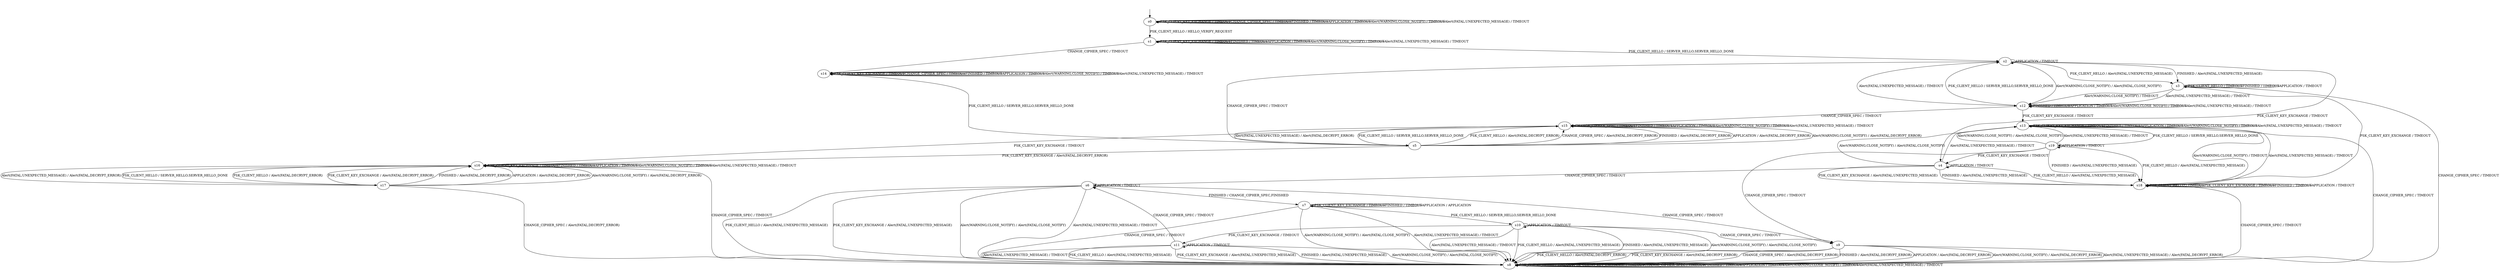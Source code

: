digraph h5 {
s0 [label="s0"];
s1 [label="s1"];
s2 [label="s2"];
s14 [label="s14"];
s3 [label="s3"];
s4 [label="s4"];
s5 [label="s5"];
s12 [label="s12"];
s6 [label="s6"];
s8 [label="s8"];
s13 [label="s13"];
s15 [label="s15"];
s16 [label="s16"];
s18 [label="s18"];
s7 [label="s7"];
s9 [label="s9"];
s17 [label="s17"];
s19 [label="s19"];
s10 [label="s10"];
s11 [label="s11"];
s0 -> s1 [label="PSK_CLIENT_HELLO / HELLO_VERIFY_REQUEST"];
s0 -> s0 [label="PSK_CLIENT_KEY_EXCHANGE / TIMEOUT"];
s0 -> s0 [label="CHANGE_CIPHER_SPEC / TIMEOUT"];
s0 -> s0 [label="FINISHED / TIMEOUT"];
s0 -> s0 [label="APPLICATION / TIMEOUT"];
s0 -> s0 [label="Alert(WARNING,CLOSE_NOTIFY) / TIMEOUT"];
s0 -> s0 [label="Alert(FATAL,UNEXPECTED_MESSAGE) / TIMEOUT"];
s1 -> s2 [label="PSK_CLIENT_HELLO / SERVER_HELLO,SERVER_HELLO_DONE"];
s1 -> s1 [label="PSK_CLIENT_KEY_EXCHANGE / TIMEOUT"];
s1 -> s14 [label="CHANGE_CIPHER_SPEC / TIMEOUT"];
s1 -> s1 [label="FINISHED / TIMEOUT"];
s1 -> s1 [label="APPLICATION / TIMEOUT"];
s1 -> s1 [label="Alert(WARNING,CLOSE_NOTIFY) / TIMEOUT"];
s1 -> s1 [label="Alert(FATAL,UNEXPECTED_MESSAGE) / TIMEOUT"];
s2 -> s3 [label="PSK_CLIENT_HELLO / Alert(FATAL,UNEXPECTED_MESSAGE)"];
s2 -> s4 [label="PSK_CLIENT_KEY_EXCHANGE / TIMEOUT"];
s2 -> s5 [label="CHANGE_CIPHER_SPEC / TIMEOUT"];
s2 -> s3 [label="FINISHED / Alert(FATAL,UNEXPECTED_MESSAGE)"];
s2 -> s2 [label="APPLICATION / TIMEOUT"];
s2 -> s12 [label="Alert(WARNING,CLOSE_NOTIFY) / Alert(FATAL,CLOSE_NOTIFY)"];
s2 -> s12 [label="Alert(FATAL,UNEXPECTED_MESSAGE) / TIMEOUT"];
s14 -> s5 [label="PSK_CLIENT_HELLO / SERVER_HELLO,SERVER_HELLO_DONE"];
s14 -> s14 [label="PSK_CLIENT_KEY_EXCHANGE / TIMEOUT"];
s14 -> s14 [label="CHANGE_CIPHER_SPEC / TIMEOUT"];
s14 -> s14 [label="FINISHED / TIMEOUT"];
s14 -> s14 [label="APPLICATION / TIMEOUT"];
s14 -> s14 [label="Alert(WARNING,CLOSE_NOTIFY) / TIMEOUT"];
s14 -> s14 [label="Alert(FATAL,UNEXPECTED_MESSAGE) / TIMEOUT"];
s3 -> s3 [label="PSK_CLIENT_HELLO / TIMEOUT"];
s3 -> s18 [label="PSK_CLIENT_KEY_EXCHANGE / TIMEOUT"];
s3 -> s8 [label="CHANGE_CIPHER_SPEC / TIMEOUT"];
s3 -> s3 [label="FINISHED / TIMEOUT"];
s3 -> s3 [label="APPLICATION / TIMEOUT"];
s3 -> s12 [label="Alert(WARNING,CLOSE_NOTIFY) / TIMEOUT"];
s3 -> s12 [label="Alert(FATAL,UNEXPECTED_MESSAGE) / TIMEOUT"];
s4 -> s18 [label="PSK_CLIENT_HELLO / Alert(FATAL,UNEXPECTED_MESSAGE)"];
s4 -> s18 [label="PSK_CLIENT_KEY_EXCHANGE / Alert(FATAL,UNEXPECTED_MESSAGE)"];
s4 -> s6 [label="CHANGE_CIPHER_SPEC / TIMEOUT"];
s4 -> s18 [label="FINISHED / Alert(FATAL,UNEXPECTED_MESSAGE)"];
s4 -> s4 [label="APPLICATION / TIMEOUT"];
s4 -> s13 [label="Alert(WARNING,CLOSE_NOTIFY) / Alert(FATAL,CLOSE_NOTIFY)"];
s4 -> s13 [label="Alert(FATAL,UNEXPECTED_MESSAGE) / TIMEOUT"];
s5 -> s15 [label="PSK_CLIENT_HELLO / Alert(FATAL,DECRYPT_ERROR)"];
s5 -> s16 [label="PSK_CLIENT_KEY_EXCHANGE / Alert(FATAL,DECRYPT_ERROR)"];
s5 -> s15 [label="CHANGE_CIPHER_SPEC / Alert(FATAL,DECRYPT_ERROR)"];
s5 -> s15 [label="FINISHED / Alert(FATAL,DECRYPT_ERROR)"];
s5 -> s15 [label="APPLICATION / Alert(FATAL,DECRYPT_ERROR)"];
s5 -> s15 [label="Alert(WARNING,CLOSE_NOTIFY) / Alert(FATAL,DECRYPT_ERROR)"];
s5 -> s15 [label="Alert(FATAL,UNEXPECTED_MESSAGE) / Alert(FATAL,DECRYPT_ERROR)"];
s12 -> s2 [label="PSK_CLIENT_HELLO / SERVER_HELLO,SERVER_HELLO_DONE"];
s12 -> s13 [label="PSK_CLIENT_KEY_EXCHANGE / TIMEOUT"];
s12 -> s15 [label="CHANGE_CIPHER_SPEC / TIMEOUT"];
s12 -> s12 [label="FINISHED / TIMEOUT"];
s12 -> s12 [label="APPLICATION / TIMEOUT"];
s12 -> s12 [label="Alert(WARNING,CLOSE_NOTIFY) / TIMEOUT"];
s12 -> s12 [label="Alert(FATAL,UNEXPECTED_MESSAGE) / TIMEOUT"];
s6 -> s8 [label="PSK_CLIENT_HELLO / Alert(FATAL,UNEXPECTED_MESSAGE)"];
s6 -> s8 [label="PSK_CLIENT_KEY_EXCHANGE / Alert(FATAL,UNEXPECTED_MESSAGE)"];
s6 -> s9 [label="CHANGE_CIPHER_SPEC / TIMEOUT"];
s6 -> s7 [label="FINISHED / CHANGE_CIPHER_SPEC,FINISHED"];
s6 -> s6 [label="APPLICATION / TIMEOUT"];
s6 -> s8 [label="Alert(WARNING,CLOSE_NOTIFY) / Alert(FATAL,CLOSE_NOTIFY)"];
s6 -> s8 [label="Alert(FATAL,UNEXPECTED_MESSAGE) / TIMEOUT"];
s8 -> s8 [label="PSK_CLIENT_HELLO / TIMEOUT"];
s8 -> s8 [label="PSK_CLIENT_KEY_EXCHANGE / TIMEOUT"];
s8 -> s8 [label="CHANGE_CIPHER_SPEC / TIMEOUT"];
s8 -> s8 [label="FINISHED / TIMEOUT"];
s8 -> s8 [label="APPLICATION / TIMEOUT"];
s8 -> s8 [label="Alert(WARNING,CLOSE_NOTIFY) / TIMEOUT"];
s8 -> s8 [label="Alert(FATAL,UNEXPECTED_MESSAGE) / TIMEOUT"];
s13 -> s19 [label="PSK_CLIENT_HELLO / SERVER_HELLO,SERVER_HELLO_DONE"];
s13 -> s13 [label="PSK_CLIENT_KEY_EXCHANGE / TIMEOUT"];
s13 -> s8 [label="CHANGE_CIPHER_SPEC / TIMEOUT"];
s13 -> s13 [label="FINISHED / TIMEOUT"];
s13 -> s13 [label="APPLICATION / TIMEOUT"];
s13 -> s13 [label="Alert(WARNING,CLOSE_NOTIFY) / TIMEOUT"];
s13 -> s13 [label="Alert(FATAL,UNEXPECTED_MESSAGE) / TIMEOUT"];
s15 -> s5 [label="PSK_CLIENT_HELLO / SERVER_HELLO,SERVER_HELLO_DONE"];
s15 -> s16 [label="PSK_CLIENT_KEY_EXCHANGE / TIMEOUT"];
s15 -> s15 [label="CHANGE_CIPHER_SPEC / TIMEOUT"];
s15 -> s15 [label="FINISHED / TIMEOUT"];
s15 -> s15 [label="APPLICATION / TIMEOUT"];
s15 -> s15 [label="Alert(WARNING,CLOSE_NOTIFY) / TIMEOUT"];
s15 -> s15 [label="Alert(FATAL,UNEXPECTED_MESSAGE) / TIMEOUT"];
s16 -> s17 [label="PSK_CLIENT_HELLO / SERVER_HELLO,SERVER_HELLO_DONE"];
s16 -> s16 [label="PSK_CLIENT_KEY_EXCHANGE / TIMEOUT"];
s16 -> s8 [label="CHANGE_CIPHER_SPEC / TIMEOUT"];
s16 -> s16 [label="FINISHED / TIMEOUT"];
s16 -> s16 [label="APPLICATION / TIMEOUT"];
s16 -> s16 [label="Alert(WARNING,CLOSE_NOTIFY) / TIMEOUT"];
s16 -> s16 [label="Alert(FATAL,UNEXPECTED_MESSAGE) / TIMEOUT"];
s18 -> s18 [label="PSK_CLIENT_HELLO / TIMEOUT"];
s18 -> s18 [label="PSK_CLIENT_KEY_EXCHANGE / TIMEOUT"];
s18 -> s8 [label="CHANGE_CIPHER_SPEC / TIMEOUT"];
s18 -> s18 [label="FINISHED / TIMEOUT"];
s18 -> s18 [label="APPLICATION / TIMEOUT"];
s18 -> s13 [label="Alert(WARNING,CLOSE_NOTIFY) / TIMEOUT"];
s18 -> s13 [label="Alert(FATAL,UNEXPECTED_MESSAGE) / TIMEOUT"];
s7 -> s10 [label="PSK_CLIENT_HELLO / SERVER_HELLO,SERVER_HELLO_DONE"];
s7 -> s7 [label="PSK_CLIENT_KEY_EXCHANGE / TIMEOUT"];
s7 -> s8 [label="CHANGE_CIPHER_SPEC / TIMEOUT"];
s7 -> s7 [label="FINISHED / TIMEOUT"];
s7 -> s7 [label="APPLICATION / APPLICATION"];
s7 -> s8 [label="Alert(WARNING,CLOSE_NOTIFY) / Alert(FATAL,CLOSE_NOTIFY)"];
s7 -> s8 [label="Alert(FATAL,UNEXPECTED_MESSAGE) / TIMEOUT"];
s9 -> s8 [label="PSK_CLIENT_HELLO / Alert(FATAL,DECRYPT_ERROR)"];
s9 -> s8 [label="PSK_CLIENT_KEY_EXCHANGE / Alert(FATAL,DECRYPT_ERROR)"];
s9 -> s8 [label="CHANGE_CIPHER_SPEC / Alert(FATAL,DECRYPT_ERROR)"];
s9 -> s8 [label="FINISHED / Alert(FATAL,DECRYPT_ERROR)"];
s9 -> s8 [label="APPLICATION / Alert(FATAL,DECRYPT_ERROR)"];
s9 -> s8 [label="Alert(WARNING,CLOSE_NOTIFY) / Alert(FATAL,DECRYPT_ERROR)"];
s9 -> s8 [label="Alert(FATAL,UNEXPECTED_MESSAGE) / Alert(FATAL,DECRYPT_ERROR)"];
s17 -> s16 [label="PSK_CLIENT_HELLO / Alert(FATAL,DECRYPT_ERROR)"];
s17 -> s16 [label="PSK_CLIENT_KEY_EXCHANGE / Alert(FATAL,DECRYPT_ERROR)"];
s17 -> s8 [label="CHANGE_CIPHER_SPEC / Alert(FATAL,DECRYPT_ERROR)"];
s17 -> s16 [label="FINISHED / Alert(FATAL,DECRYPT_ERROR)"];
s17 -> s16 [label="APPLICATION / Alert(FATAL,DECRYPT_ERROR)"];
s17 -> s16 [label="Alert(WARNING,CLOSE_NOTIFY) / Alert(FATAL,DECRYPT_ERROR)"];
s17 -> s16 [label="Alert(FATAL,UNEXPECTED_MESSAGE) / Alert(FATAL,DECRYPT_ERROR)"];
s19 -> s18 [label="PSK_CLIENT_HELLO / Alert(FATAL,UNEXPECTED_MESSAGE)"];
s19 -> s4 [label="PSK_CLIENT_KEY_EXCHANGE / TIMEOUT"];
s19 -> s9 [label="CHANGE_CIPHER_SPEC / TIMEOUT"];
s19 -> s18 [label="FINISHED / Alert(FATAL,UNEXPECTED_MESSAGE)"];
s19 -> s19 [label="APPLICATION / TIMEOUT"];
s19 -> s13 [label="Alert(WARNING,CLOSE_NOTIFY) / Alert(FATAL,CLOSE_NOTIFY)"];
s19 -> s13 [label="Alert(FATAL,UNEXPECTED_MESSAGE) / TIMEOUT"];
s10 -> s8 [label="PSK_CLIENT_HELLO / Alert(FATAL,UNEXPECTED_MESSAGE)"];
s10 -> s11 [label="PSK_CLIENT_KEY_EXCHANGE / TIMEOUT"];
s10 -> s9 [label="CHANGE_CIPHER_SPEC / TIMEOUT"];
s10 -> s8 [label="FINISHED / Alert(FATAL,UNEXPECTED_MESSAGE)"];
s10 -> s10 [label="APPLICATION / TIMEOUT"];
s10 -> s8 [label="Alert(WARNING,CLOSE_NOTIFY) / Alert(FATAL,CLOSE_NOTIFY)"];
s10 -> s8 [label="Alert(FATAL,UNEXPECTED_MESSAGE) / TIMEOUT"];
s11 -> s8 [label="PSK_CLIENT_HELLO / Alert(FATAL,UNEXPECTED_MESSAGE)"];
s11 -> s8 [label="PSK_CLIENT_KEY_EXCHANGE / Alert(FATAL,UNEXPECTED_MESSAGE)"];
s11 -> s6 [label="CHANGE_CIPHER_SPEC / TIMEOUT"];
s11 -> s8 [label="FINISHED / Alert(FATAL,UNEXPECTED_MESSAGE)"];
s11 -> s11 [label="APPLICATION / TIMEOUT"];
s11 -> s8 [label="Alert(WARNING,CLOSE_NOTIFY) / Alert(FATAL,CLOSE_NOTIFY)"];
s11 -> s8 [label="Alert(FATAL,UNEXPECTED_MESSAGE) / TIMEOUT"];
__start0 [shape=none, label=""];
__start0 -> s0 [label=""];
}
